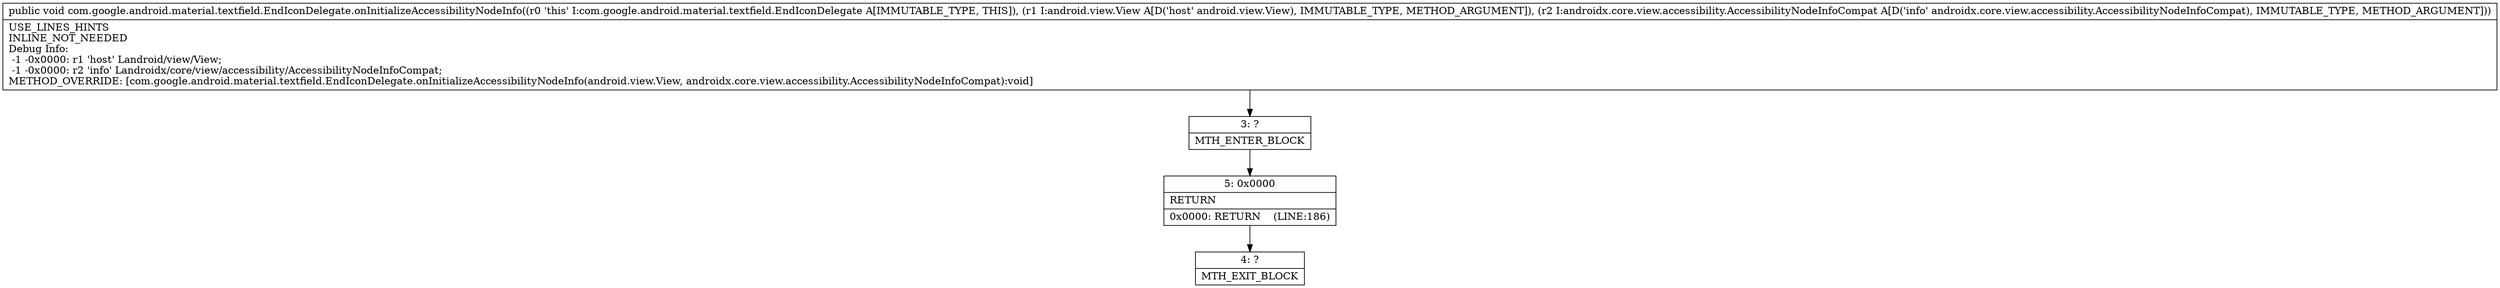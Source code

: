 digraph "CFG forcom.google.android.material.textfield.EndIconDelegate.onInitializeAccessibilityNodeInfo(Landroid\/view\/View;Landroidx\/core\/view\/accessibility\/AccessibilityNodeInfoCompat;)V" {
Node_3 [shape=record,label="{3\:\ ?|MTH_ENTER_BLOCK\l}"];
Node_5 [shape=record,label="{5\:\ 0x0000|RETURN\l|0x0000: RETURN    (LINE:186)\l}"];
Node_4 [shape=record,label="{4\:\ ?|MTH_EXIT_BLOCK\l}"];
MethodNode[shape=record,label="{public void com.google.android.material.textfield.EndIconDelegate.onInitializeAccessibilityNodeInfo((r0 'this' I:com.google.android.material.textfield.EndIconDelegate A[IMMUTABLE_TYPE, THIS]), (r1 I:android.view.View A[D('host' android.view.View), IMMUTABLE_TYPE, METHOD_ARGUMENT]), (r2 I:androidx.core.view.accessibility.AccessibilityNodeInfoCompat A[D('info' androidx.core.view.accessibility.AccessibilityNodeInfoCompat), IMMUTABLE_TYPE, METHOD_ARGUMENT]))  | USE_LINES_HINTS\lINLINE_NOT_NEEDED\lDebug Info:\l  \-1 \-0x0000: r1 'host' Landroid\/view\/View;\l  \-1 \-0x0000: r2 'info' Landroidx\/core\/view\/accessibility\/AccessibilityNodeInfoCompat;\lMETHOD_OVERRIDE: [com.google.android.material.textfield.EndIconDelegate.onInitializeAccessibilityNodeInfo(android.view.View, androidx.core.view.accessibility.AccessibilityNodeInfoCompat):void]\l}"];
MethodNode -> Node_3;Node_3 -> Node_5;
Node_5 -> Node_4;
}

